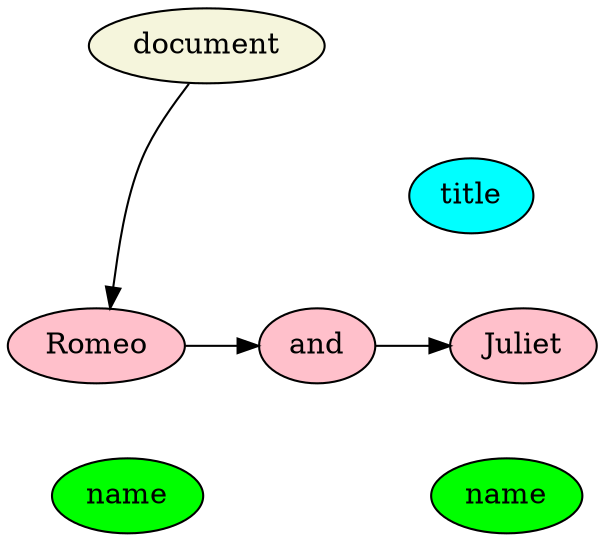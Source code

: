 digraph G {
	{ document[style=filled, fillcolor=beige] title[style=filled, fillcolor=cyan] fake2[style=invis] } ->  
		{ rank=same Romeo[style=filled, fillcolor=pink]  and[style=filled, fillcolor=pink] Juliet[style=filled, fillcolor=pink]} -> 
		{ rank=same name1[label=name, style=filled, fillcolor=green] fake3[style=invis] name2[label=name, style=filled, fillcolor=green]} [style=invis]
		
	{ edge[minlen=2]; document -> Romeo -> and -> Juliet;}
}